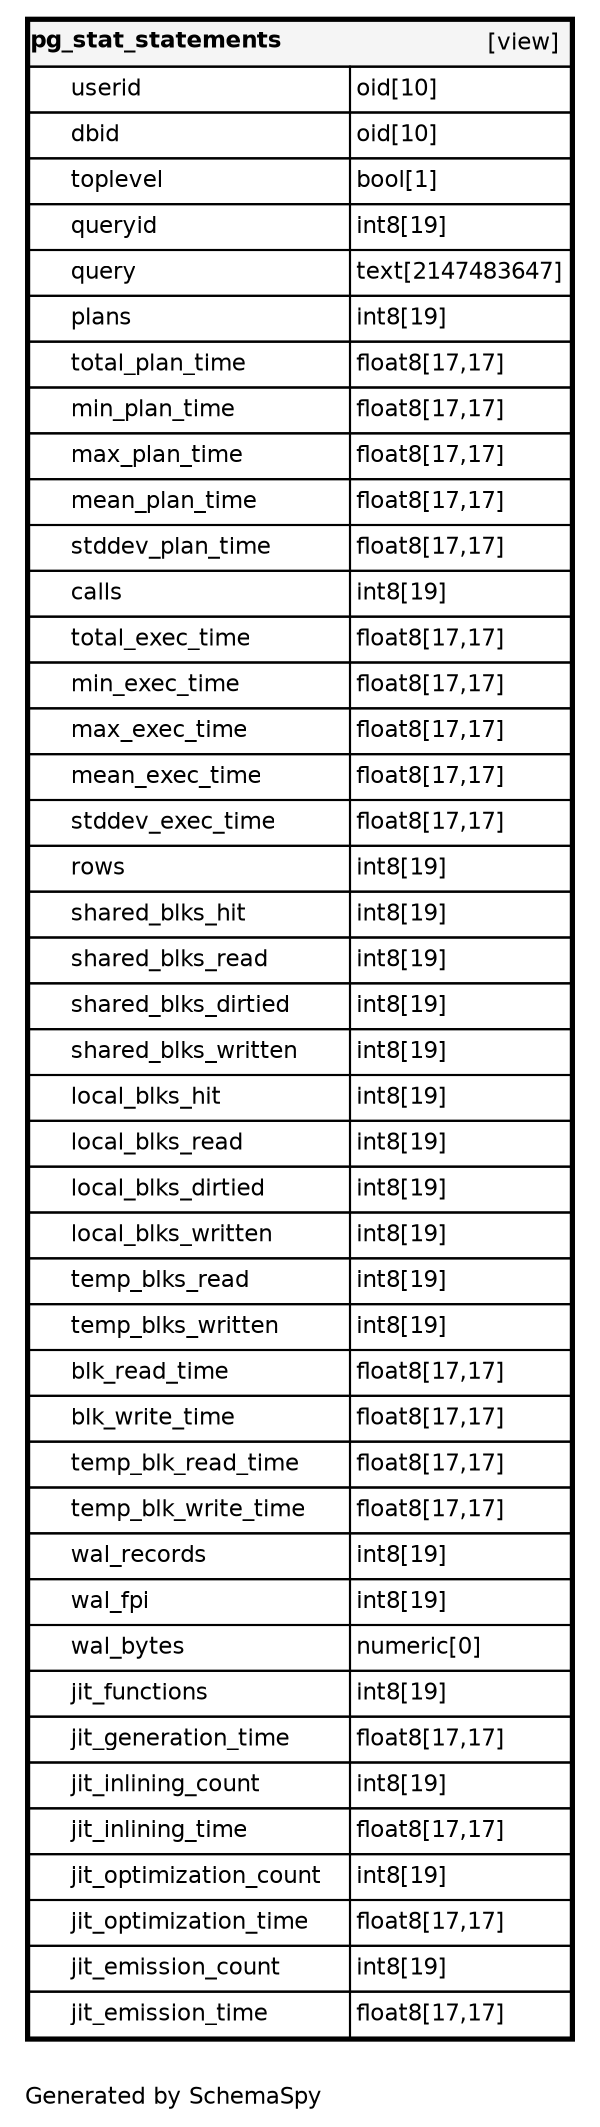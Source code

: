 digraph "oneDegreeRelationshipsDiagram" {
  graph [    rankdir="RL"    bgcolor="#ffffff"    label="\nGenerated by SchemaSpy"    labeljust="l"    nodesep="0.18"    ranksep="0.46"    fontname="Helvetica"    fontsize="11"    ration="compress"  ];  node [    fontname="Helvetica"    fontsize="11"    shape="plaintext"  ];  edge [    arrowsize="0.8"  ];
  "pg_stat_statements" [
   label=<
    <TABLE BORDER="2" CELLBORDER="1" CELLSPACING="0" BGCOLOR="#ffffff">
      <TR><TD COLSPAN="4"  BGCOLOR="#f5f5f5"><TABLE BORDER="0" CELLSPACING="0"><TR><TD ALIGN="LEFT" FIXEDSIZE="TRUE" WIDTH="116" HEIGHT="16"><B>pg_stat_statements</B></TD><TD ALIGN="RIGHT">[view]</TD></TR></TABLE></TD></TR>
      <TR><TD PORT="userid" COLSPAN="2" ALIGN="LEFT"><TABLE BORDER="0" CELLSPACING="0" ALIGN="LEFT"><TR ALIGN="LEFT"><TD ALIGN="LEFT" FIXEDSIZE="TRUE" WIDTH="15" HEIGHT="16"></TD><TD ALIGN="LEFT" FIXEDSIZE="TRUE" WIDTH="133" HEIGHT="16">userid</TD></TR></TABLE></TD><TD PORT="userid.type" ALIGN="LEFT">oid[10]</TD></TR>
      <TR><TD PORT="dbid" COLSPAN="2" ALIGN="LEFT"><TABLE BORDER="0" CELLSPACING="0" ALIGN="LEFT"><TR ALIGN="LEFT"><TD ALIGN="LEFT" FIXEDSIZE="TRUE" WIDTH="15" HEIGHT="16"></TD><TD ALIGN="LEFT" FIXEDSIZE="TRUE" WIDTH="133" HEIGHT="16">dbid</TD></TR></TABLE></TD><TD PORT="dbid.type" ALIGN="LEFT">oid[10]</TD></TR>
      <TR><TD PORT="toplevel" COLSPAN="2" ALIGN="LEFT"><TABLE BORDER="0" CELLSPACING="0" ALIGN="LEFT"><TR ALIGN="LEFT"><TD ALIGN="LEFT" FIXEDSIZE="TRUE" WIDTH="15" HEIGHT="16"></TD><TD ALIGN="LEFT" FIXEDSIZE="TRUE" WIDTH="133" HEIGHT="16">toplevel</TD></TR></TABLE></TD><TD PORT="toplevel.type" ALIGN="LEFT">bool[1]</TD></TR>
      <TR><TD PORT="queryid" COLSPAN="2" ALIGN="LEFT"><TABLE BORDER="0" CELLSPACING="0" ALIGN="LEFT"><TR ALIGN="LEFT"><TD ALIGN="LEFT" FIXEDSIZE="TRUE" WIDTH="15" HEIGHT="16"></TD><TD ALIGN="LEFT" FIXEDSIZE="TRUE" WIDTH="133" HEIGHT="16">queryid</TD></TR></TABLE></TD><TD PORT="queryid.type" ALIGN="LEFT">int8[19]</TD></TR>
      <TR><TD PORT="query" COLSPAN="2" ALIGN="LEFT"><TABLE BORDER="0" CELLSPACING="0" ALIGN="LEFT"><TR ALIGN="LEFT"><TD ALIGN="LEFT" FIXEDSIZE="TRUE" WIDTH="15" HEIGHT="16"></TD><TD ALIGN="LEFT" FIXEDSIZE="TRUE" WIDTH="133" HEIGHT="16">query</TD></TR></TABLE></TD><TD PORT="query.type" ALIGN="LEFT">text[2147483647]</TD></TR>
      <TR><TD PORT="plans" COLSPAN="2" ALIGN="LEFT"><TABLE BORDER="0" CELLSPACING="0" ALIGN="LEFT"><TR ALIGN="LEFT"><TD ALIGN="LEFT" FIXEDSIZE="TRUE" WIDTH="15" HEIGHT="16"></TD><TD ALIGN="LEFT" FIXEDSIZE="TRUE" WIDTH="133" HEIGHT="16">plans</TD></TR></TABLE></TD><TD PORT="plans.type" ALIGN="LEFT">int8[19]</TD></TR>
      <TR><TD PORT="total_plan_time" COLSPAN="2" ALIGN="LEFT"><TABLE BORDER="0" CELLSPACING="0" ALIGN="LEFT"><TR ALIGN="LEFT"><TD ALIGN="LEFT" FIXEDSIZE="TRUE" WIDTH="15" HEIGHT="16"></TD><TD ALIGN="LEFT" FIXEDSIZE="TRUE" WIDTH="133" HEIGHT="16">total_plan_time</TD></TR></TABLE></TD><TD PORT="total_plan_time.type" ALIGN="LEFT">float8[17,17]</TD></TR>
      <TR><TD PORT="min_plan_time" COLSPAN="2" ALIGN="LEFT"><TABLE BORDER="0" CELLSPACING="0" ALIGN="LEFT"><TR ALIGN="LEFT"><TD ALIGN="LEFT" FIXEDSIZE="TRUE" WIDTH="15" HEIGHT="16"></TD><TD ALIGN="LEFT" FIXEDSIZE="TRUE" WIDTH="133" HEIGHT="16">min_plan_time</TD></TR></TABLE></TD><TD PORT="min_plan_time.type" ALIGN="LEFT">float8[17,17]</TD></TR>
      <TR><TD PORT="max_plan_time" COLSPAN="2" ALIGN="LEFT"><TABLE BORDER="0" CELLSPACING="0" ALIGN="LEFT"><TR ALIGN="LEFT"><TD ALIGN="LEFT" FIXEDSIZE="TRUE" WIDTH="15" HEIGHT="16"></TD><TD ALIGN="LEFT" FIXEDSIZE="TRUE" WIDTH="133" HEIGHT="16">max_plan_time</TD></TR></TABLE></TD><TD PORT="max_plan_time.type" ALIGN="LEFT">float8[17,17]</TD></TR>
      <TR><TD PORT="mean_plan_time" COLSPAN="2" ALIGN="LEFT"><TABLE BORDER="0" CELLSPACING="0" ALIGN="LEFT"><TR ALIGN="LEFT"><TD ALIGN="LEFT" FIXEDSIZE="TRUE" WIDTH="15" HEIGHT="16"></TD><TD ALIGN="LEFT" FIXEDSIZE="TRUE" WIDTH="133" HEIGHT="16">mean_plan_time</TD></TR></TABLE></TD><TD PORT="mean_plan_time.type" ALIGN="LEFT">float8[17,17]</TD></TR>
      <TR><TD PORT="stddev_plan_time" COLSPAN="2" ALIGN="LEFT"><TABLE BORDER="0" CELLSPACING="0" ALIGN="LEFT"><TR ALIGN="LEFT"><TD ALIGN="LEFT" FIXEDSIZE="TRUE" WIDTH="15" HEIGHT="16"></TD><TD ALIGN="LEFT" FIXEDSIZE="TRUE" WIDTH="133" HEIGHT="16">stddev_plan_time</TD></TR></TABLE></TD><TD PORT="stddev_plan_time.type" ALIGN="LEFT">float8[17,17]</TD></TR>
      <TR><TD PORT="calls" COLSPAN="2" ALIGN="LEFT"><TABLE BORDER="0" CELLSPACING="0" ALIGN="LEFT"><TR ALIGN="LEFT"><TD ALIGN="LEFT" FIXEDSIZE="TRUE" WIDTH="15" HEIGHT="16"></TD><TD ALIGN="LEFT" FIXEDSIZE="TRUE" WIDTH="133" HEIGHT="16">calls</TD></TR></TABLE></TD><TD PORT="calls.type" ALIGN="LEFT">int8[19]</TD></TR>
      <TR><TD PORT="total_exec_time" COLSPAN="2" ALIGN="LEFT"><TABLE BORDER="0" CELLSPACING="0" ALIGN="LEFT"><TR ALIGN="LEFT"><TD ALIGN="LEFT" FIXEDSIZE="TRUE" WIDTH="15" HEIGHT="16"></TD><TD ALIGN="LEFT" FIXEDSIZE="TRUE" WIDTH="133" HEIGHT="16">total_exec_time</TD></TR></TABLE></TD><TD PORT="total_exec_time.type" ALIGN="LEFT">float8[17,17]</TD></TR>
      <TR><TD PORT="min_exec_time" COLSPAN="2" ALIGN="LEFT"><TABLE BORDER="0" CELLSPACING="0" ALIGN="LEFT"><TR ALIGN="LEFT"><TD ALIGN="LEFT" FIXEDSIZE="TRUE" WIDTH="15" HEIGHT="16"></TD><TD ALIGN="LEFT" FIXEDSIZE="TRUE" WIDTH="133" HEIGHT="16">min_exec_time</TD></TR></TABLE></TD><TD PORT="min_exec_time.type" ALIGN="LEFT">float8[17,17]</TD></TR>
      <TR><TD PORT="max_exec_time" COLSPAN="2" ALIGN="LEFT"><TABLE BORDER="0" CELLSPACING="0" ALIGN="LEFT"><TR ALIGN="LEFT"><TD ALIGN="LEFT" FIXEDSIZE="TRUE" WIDTH="15" HEIGHT="16"></TD><TD ALIGN="LEFT" FIXEDSIZE="TRUE" WIDTH="133" HEIGHT="16">max_exec_time</TD></TR></TABLE></TD><TD PORT="max_exec_time.type" ALIGN="LEFT">float8[17,17]</TD></TR>
      <TR><TD PORT="mean_exec_time" COLSPAN="2" ALIGN="LEFT"><TABLE BORDER="0" CELLSPACING="0" ALIGN="LEFT"><TR ALIGN="LEFT"><TD ALIGN="LEFT" FIXEDSIZE="TRUE" WIDTH="15" HEIGHT="16"></TD><TD ALIGN="LEFT" FIXEDSIZE="TRUE" WIDTH="133" HEIGHT="16">mean_exec_time</TD></TR></TABLE></TD><TD PORT="mean_exec_time.type" ALIGN="LEFT">float8[17,17]</TD></TR>
      <TR><TD PORT="stddev_exec_time" COLSPAN="2" ALIGN="LEFT"><TABLE BORDER="0" CELLSPACING="0" ALIGN="LEFT"><TR ALIGN="LEFT"><TD ALIGN="LEFT" FIXEDSIZE="TRUE" WIDTH="15" HEIGHT="16"></TD><TD ALIGN="LEFT" FIXEDSIZE="TRUE" WIDTH="133" HEIGHT="16">stddev_exec_time</TD></TR></TABLE></TD><TD PORT="stddev_exec_time.type" ALIGN="LEFT">float8[17,17]</TD></TR>
      <TR><TD PORT="rows" COLSPAN="2" ALIGN="LEFT"><TABLE BORDER="0" CELLSPACING="0" ALIGN="LEFT"><TR ALIGN="LEFT"><TD ALIGN="LEFT" FIXEDSIZE="TRUE" WIDTH="15" HEIGHT="16"></TD><TD ALIGN="LEFT" FIXEDSIZE="TRUE" WIDTH="133" HEIGHT="16">rows</TD></TR></TABLE></TD><TD PORT="rows.type" ALIGN="LEFT">int8[19]</TD></TR>
      <TR><TD PORT="shared_blks_hit" COLSPAN="2" ALIGN="LEFT"><TABLE BORDER="0" CELLSPACING="0" ALIGN="LEFT"><TR ALIGN="LEFT"><TD ALIGN="LEFT" FIXEDSIZE="TRUE" WIDTH="15" HEIGHT="16"></TD><TD ALIGN="LEFT" FIXEDSIZE="TRUE" WIDTH="133" HEIGHT="16">shared_blks_hit</TD></TR></TABLE></TD><TD PORT="shared_blks_hit.type" ALIGN="LEFT">int8[19]</TD></TR>
      <TR><TD PORT="shared_blks_read" COLSPAN="2" ALIGN="LEFT"><TABLE BORDER="0" CELLSPACING="0" ALIGN="LEFT"><TR ALIGN="LEFT"><TD ALIGN="LEFT" FIXEDSIZE="TRUE" WIDTH="15" HEIGHT="16"></TD><TD ALIGN="LEFT" FIXEDSIZE="TRUE" WIDTH="133" HEIGHT="16">shared_blks_read</TD></TR></TABLE></TD><TD PORT="shared_blks_read.type" ALIGN="LEFT">int8[19]</TD></TR>
      <TR><TD PORT="shared_blks_dirtied" COLSPAN="2" ALIGN="LEFT"><TABLE BORDER="0" CELLSPACING="0" ALIGN="LEFT"><TR ALIGN="LEFT"><TD ALIGN="LEFT" FIXEDSIZE="TRUE" WIDTH="15" HEIGHT="16"></TD><TD ALIGN="LEFT" FIXEDSIZE="TRUE" WIDTH="133" HEIGHT="16">shared_blks_dirtied</TD></TR></TABLE></TD><TD PORT="shared_blks_dirtied.type" ALIGN="LEFT">int8[19]</TD></TR>
      <TR><TD PORT="shared_blks_written" COLSPAN="2" ALIGN="LEFT"><TABLE BORDER="0" CELLSPACING="0" ALIGN="LEFT"><TR ALIGN="LEFT"><TD ALIGN="LEFT" FIXEDSIZE="TRUE" WIDTH="15" HEIGHT="16"></TD><TD ALIGN="LEFT" FIXEDSIZE="TRUE" WIDTH="133" HEIGHT="16">shared_blks_written</TD></TR></TABLE></TD><TD PORT="shared_blks_written.type" ALIGN="LEFT">int8[19]</TD></TR>
      <TR><TD PORT="local_blks_hit" COLSPAN="2" ALIGN="LEFT"><TABLE BORDER="0" CELLSPACING="0" ALIGN="LEFT"><TR ALIGN="LEFT"><TD ALIGN="LEFT" FIXEDSIZE="TRUE" WIDTH="15" HEIGHT="16"></TD><TD ALIGN="LEFT" FIXEDSIZE="TRUE" WIDTH="133" HEIGHT="16">local_blks_hit</TD></TR></TABLE></TD><TD PORT="local_blks_hit.type" ALIGN="LEFT">int8[19]</TD></TR>
      <TR><TD PORT="local_blks_read" COLSPAN="2" ALIGN="LEFT"><TABLE BORDER="0" CELLSPACING="0" ALIGN="LEFT"><TR ALIGN="LEFT"><TD ALIGN="LEFT" FIXEDSIZE="TRUE" WIDTH="15" HEIGHT="16"></TD><TD ALIGN="LEFT" FIXEDSIZE="TRUE" WIDTH="133" HEIGHT="16">local_blks_read</TD></TR></TABLE></TD><TD PORT="local_blks_read.type" ALIGN="LEFT">int8[19]</TD></TR>
      <TR><TD PORT="local_blks_dirtied" COLSPAN="2" ALIGN="LEFT"><TABLE BORDER="0" CELLSPACING="0" ALIGN="LEFT"><TR ALIGN="LEFT"><TD ALIGN="LEFT" FIXEDSIZE="TRUE" WIDTH="15" HEIGHT="16"></TD><TD ALIGN="LEFT" FIXEDSIZE="TRUE" WIDTH="133" HEIGHT="16">local_blks_dirtied</TD></TR></TABLE></TD><TD PORT="local_blks_dirtied.type" ALIGN="LEFT">int8[19]</TD></TR>
      <TR><TD PORT="local_blks_written" COLSPAN="2" ALIGN="LEFT"><TABLE BORDER="0" CELLSPACING="0" ALIGN="LEFT"><TR ALIGN="LEFT"><TD ALIGN="LEFT" FIXEDSIZE="TRUE" WIDTH="15" HEIGHT="16"></TD><TD ALIGN="LEFT" FIXEDSIZE="TRUE" WIDTH="133" HEIGHT="16">local_blks_written</TD></TR></TABLE></TD><TD PORT="local_blks_written.type" ALIGN="LEFT">int8[19]</TD></TR>
      <TR><TD PORT="temp_blks_read" COLSPAN="2" ALIGN="LEFT"><TABLE BORDER="0" CELLSPACING="0" ALIGN="LEFT"><TR ALIGN="LEFT"><TD ALIGN="LEFT" FIXEDSIZE="TRUE" WIDTH="15" HEIGHT="16"></TD><TD ALIGN="LEFT" FIXEDSIZE="TRUE" WIDTH="133" HEIGHT="16">temp_blks_read</TD></TR></TABLE></TD><TD PORT="temp_blks_read.type" ALIGN="LEFT">int8[19]</TD></TR>
      <TR><TD PORT="temp_blks_written" COLSPAN="2" ALIGN="LEFT"><TABLE BORDER="0" CELLSPACING="0" ALIGN="LEFT"><TR ALIGN="LEFT"><TD ALIGN="LEFT" FIXEDSIZE="TRUE" WIDTH="15" HEIGHT="16"></TD><TD ALIGN="LEFT" FIXEDSIZE="TRUE" WIDTH="133" HEIGHT="16">temp_blks_written</TD></TR></TABLE></TD><TD PORT="temp_blks_written.type" ALIGN="LEFT">int8[19]</TD></TR>
      <TR><TD PORT="blk_read_time" COLSPAN="2" ALIGN="LEFT"><TABLE BORDER="0" CELLSPACING="0" ALIGN="LEFT"><TR ALIGN="LEFT"><TD ALIGN="LEFT" FIXEDSIZE="TRUE" WIDTH="15" HEIGHT="16"></TD><TD ALIGN="LEFT" FIXEDSIZE="TRUE" WIDTH="133" HEIGHT="16">blk_read_time</TD></TR></TABLE></TD><TD PORT="blk_read_time.type" ALIGN="LEFT">float8[17,17]</TD></TR>
      <TR><TD PORT="blk_write_time" COLSPAN="2" ALIGN="LEFT"><TABLE BORDER="0" CELLSPACING="0" ALIGN="LEFT"><TR ALIGN="LEFT"><TD ALIGN="LEFT" FIXEDSIZE="TRUE" WIDTH="15" HEIGHT="16"></TD><TD ALIGN="LEFT" FIXEDSIZE="TRUE" WIDTH="133" HEIGHT="16">blk_write_time</TD></TR></TABLE></TD><TD PORT="blk_write_time.type" ALIGN="LEFT">float8[17,17]</TD></TR>
      <TR><TD PORT="temp_blk_read_time" COLSPAN="2" ALIGN="LEFT"><TABLE BORDER="0" CELLSPACING="0" ALIGN="LEFT"><TR ALIGN="LEFT"><TD ALIGN="LEFT" FIXEDSIZE="TRUE" WIDTH="15" HEIGHT="16"></TD><TD ALIGN="LEFT" FIXEDSIZE="TRUE" WIDTH="133" HEIGHT="16">temp_blk_read_time</TD></TR></TABLE></TD><TD PORT="temp_blk_read_time.type" ALIGN="LEFT">float8[17,17]</TD></TR>
      <TR><TD PORT="temp_blk_write_time" COLSPAN="2" ALIGN="LEFT"><TABLE BORDER="0" CELLSPACING="0" ALIGN="LEFT"><TR ALIGN="LEFT"><TD ALIGN="LEFT" FIXEDSIZE="TRUE" WIDTH="15" HEIGHT="16"></TD><TD ALIGN="LEFT" FIXEDSIZE="TRUE" WIDTH="133" HEIGHT="16">temp_blk_write_time</TD></TR></TABLE></TD><TD PORT="temp_blk_write_time.type" ALIGN="LEFT">float8[17,17]</TD></TR>
      <TR><TD PORT="wal_records" COLSPAN="2" ALIGN="LEFT"><TABLE BORDER="0" CELLSPACING="0" ALIGN="LEFT"><TR ALIGN="LEFT"><TD ALIGN="LEFT" FIXEDSIZE="TRUE" WIDTH="15" HEIGHT="16"></TD><TD ALIGN="LEFT" FIXEDSIZE="TRUE" WIDTH="133" HEIGHT="16">wal_records</TD></TR></TABLE></TD><TD PORT="wal_records.type" ALIGN="LEFT">int8[19]</TD></TR>
      <TR><TD PORT="wal_fpi" COLSPAN="2" ALIGN="LEFT"><TABLE BORDER="0" CELLSPACING="0" ALIGN="LEFT"><TR ALIGN="LEFT"><TD ALIGN="LEFT" FIXEDSIZE="TRUE" WIDTH="15" HEIGHT="16"></TD><TD ALIGN="LEFT" FIXEDSIZE="TRUE" WIDTH="133" HEIGHT="16">wal_fpi</TD></TR></TABLE></TD><TD PORT="wal_fpi.type" ALIGN="LEFT">int8[19]</TD></TR>
      <TR><TD PORT="wal_bytes" COLSPAN="2" ALIGN="LEFT"><TABLE BORDER="0" CELLSPACING="0" ALIGN="LEFT"><TR ALIGN="LEFT"><TD ALIGN="LEFT" FIXEDSIZE="TRUE" WIDTH="15" HEIGHT="16"></TD><TD ALIGN="LEFT" FIXEDSIZE="TRUE" WIDTH="133" HEIGHT="16">wal_bytes</TD></TR></TABLE></TD><TD PORT="wal_bytes.type" ALIGN="LEFT">numeric[0]</TD></TR>
      <TR><TD PORT="jit_functions" COLSPAN="2" ALIGN="LEFT"><TABLE BORDER="0" CELLSPACING="0" ALIGN="LEFT"><TR ALIGN="LEFT"><TD ALIGN="LEFT" FIXEDSIZE="TRUE" WIDTH="15" HEIGHT="16"></TD><TD ALIGN="LEFT" FIXEDSIZE="TRUE" WIDTH="133" HEIGHT="16">jit_functions</TD></TR></TABLE></TD><TD PORT="jit_functions.type" ALIGN="LEFT">int8[19]</TD></TR>
      <TR><TD PORT="jit_generation_time" COLSPAN="2" ALIGN="LEFT"><TABLE BORDER="0" CELLSPACING="0" ALIGN="LEFT"><TR ALIGN="LEFT"><TD ALIGN="LEFT" FIXEDSIZE="TRUE" WIDTH="15" HEIGHT="16"></TD><TD ALIGN="LEFT" FIXEDSIZE="TRUE" WIDTH="133" HEIGHT="16">jit_generation_time</TD></TR></TABLE></TD><TD PORT="jit_generation_time.type" ALIGN="LEFT">float8[17,17]</TD></TR>
      <TR><TD PORT="jit_inlining_count" COLSPAN="2" ALIGN="LEFT"><TABLE BORDER="0" CELLSPACING="0" ALIGN="LEFT"><TR ALIGN="LEFT"><TD ALIGN="LEFT" FIXEDSIZE="TRUE" WIDTH="15" HEIGHT="16"></TD><TD ALIGN="LEFT" FIXEDSIZE="TRUE" WIDTH="133" HEIGHT="16">jit_inlining_count</TD></TR></TABLE></TD><TD PORT="jit_inlining_count.type" ALIGN="LEFT">int8[19]</TD></TR>
      <TR><TD PORT="jit_inlining_time" COLSPAN="2" ALIGN="LEFT"><TABLE BORDER="0" CELLSPACING="0" ALIGN="LEFT"><TR ALIGN="LEFT"><TD ALIGN="LEFT" FIXEDSIZE="TRUE" WIDTH="15" HEIGHT="16"></TD><TD ALIGN="LEFT" FIXEDSIZE="TRUE" WIDTH="133" HEIGHT="16">jit_inlining_time</TD></TR></TABLE></TD><TD PORT="jit_inlining_time.type" ALIGN="LEFT">float8[17,17]</TD></TR>
      <TR><TD PORT="jit_optimization_count" COLSPAN="2" ALIGN="LEFT"><TABLE BORDER="0" CELLSPACING="0" ALIGN="LEFT"><TR ALIGN="LEFT"><TD ALIGN="LEFT" FIXEDSIZE="TRUE" WIDTH="15" HEIGHT="16"></TD><TD ALIGN="LEFT" FIXEDSIZE="TRUE" WIDTH="133" HEIGHT="16">jit_optimization_count</TD></TR></TABLE></TD><TD PORT="jit_optimization_count.type" ALIGN="LEFT">int8[19]</TD></TR>
      <TR><TD PORT="jit_optimization_time" COLSPAN="2" ALIGN="LEFT"><TABLE BORDER="0" CELLSPACING="0" ALIGN="LEFT"><TR ALIGN="LEFT"><TD ALIGN="LEFT" FIXEDSIZE="TRUE" WIDTH="15" HEIGHT="16"></TD><TD ALIGN="LEFT" FIXEDSIZE="TRUE" WIDTH="133" HEIGHT="16">jit_optimization_time</TD></TR></TABLE></TD><TD PORT="jit_optimization_time.type" ALIGN="LEFT">float8[17,17]</TD></TR>
      <TR><TD PORT="jit_emission_count" COLSPAN="2" ALIGN="LEFT"><TABLE BORDER="0" CELLSPACING="0" ALIGN="LEFT"><TR ALIGN="LEFT"><TD ALIGN="LEFT" FIXEDSIZE="TRUE" WIDTH="15" HEIGHT="16"></TD><TD ALIGN="LEFT" FIXEDSIZE="TRUE" WIDTH="133" HEIGHT="16">jit_emission_count</TD></TR></TABLE></TD><TD PORT="jit_emission_count.type" ALIGN="LEFT">int8[19]</TD></TR>
      <TR><TD PORT="jit_emission_time" COLSPAN="2" ALIGN="LEFT"><TABLE BORDER="0" CELLSPACING="0" ALIGN="LEFT"><TR ALIGN="LEFT"><TD ALIGN="LEFT" FIXEDSIZE="TRUE" WIDTH="15" HEIGHT="16"></TD><TD ALIGN="LEFT" FIXEDSIZE="TRUE" WIDTH="133" HEIGHT="16">jit_emission_time</TD></TR></TABLE></TD><TD PORT="jit_emission_time.type" ALIGN="LEFT">float8[17,17]</TD></TR>
    </TABLE>>
    URL="pg_stat_statements.html"
    target="_top"
    tooltip="pg_stat_statements"
  ];
}
